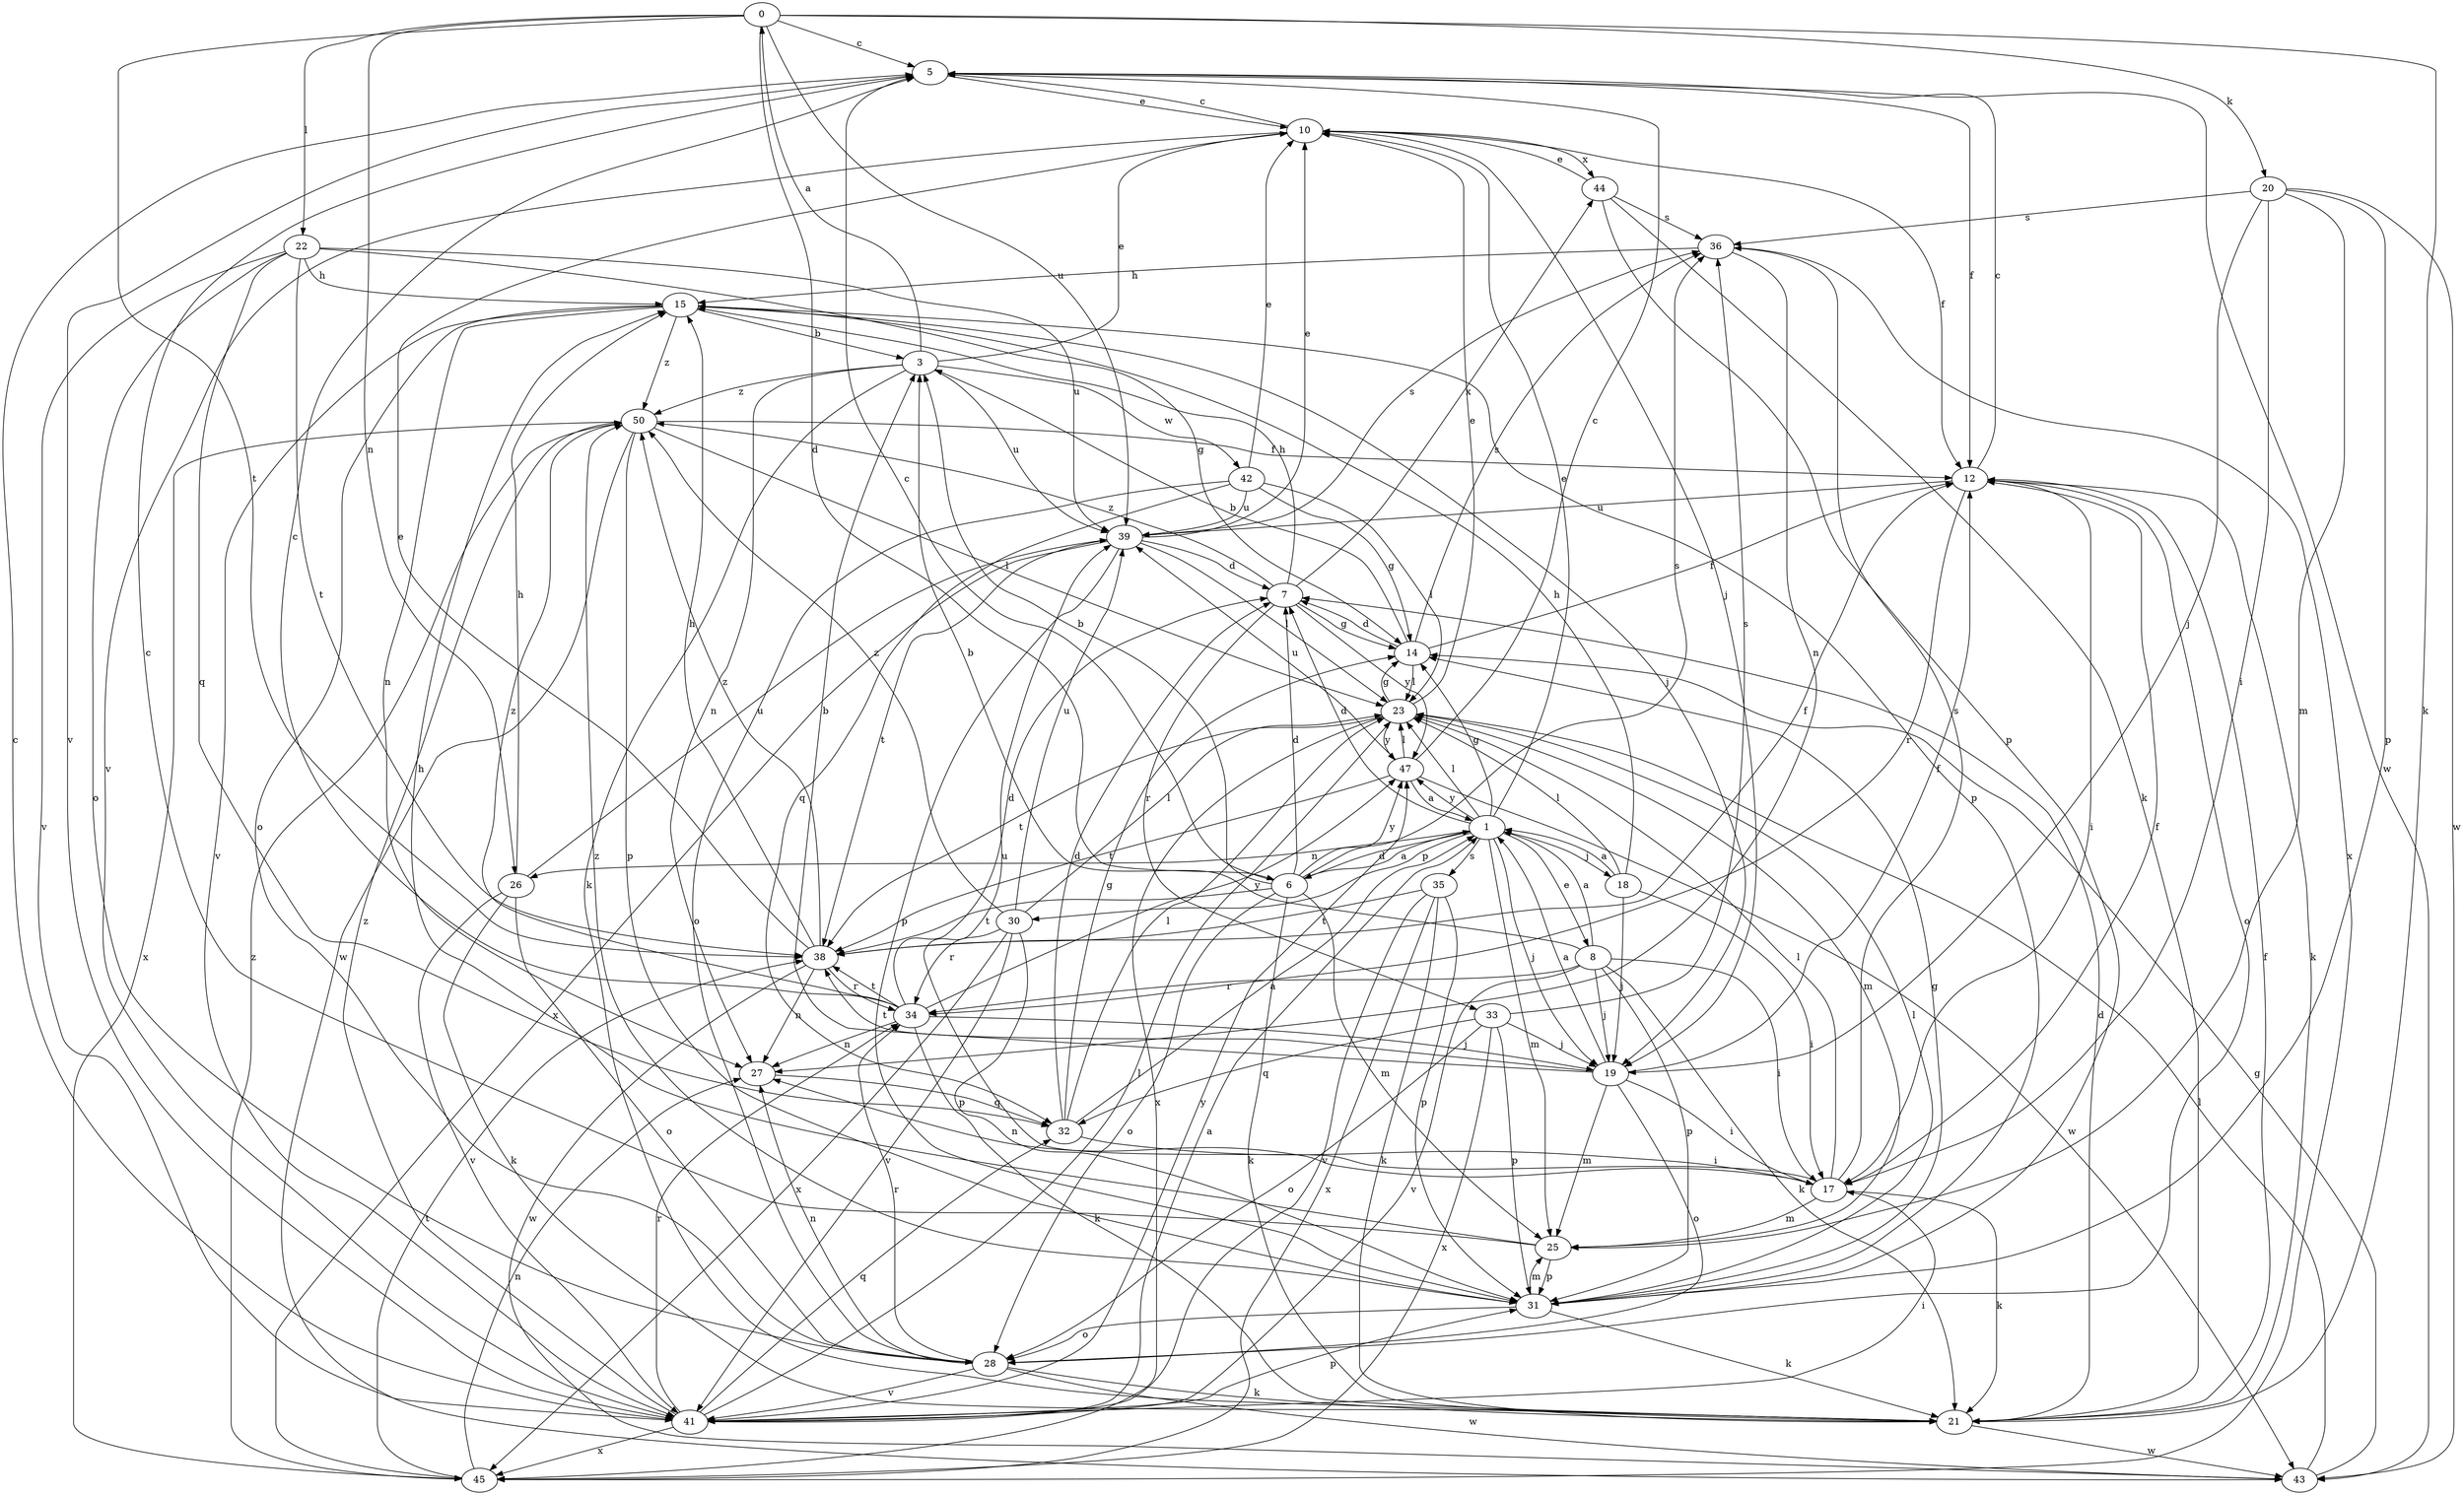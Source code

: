 strict digraph  {
0;
1;
3;
5;
6;
7;
8;
10;
12;
14;
15;
17;
18;
19;
20;
21;
22;
23;
25;
26;
27;
28;
30;
31;
32;
33;
34;
35;
36;
38;
39;
41;
42;
43;
44;
45;
47;
50;
0 -> 5  [label=c];
0 -> 6  [label=d];
0 -> 20  [label=k];
0 -> 21  [label=k];
0 -> 22  [label=l];
0 -> 26  [label=n];
0 -> 38  [label=t];
0 -> 39  [label=u];
1 -> 6  [label=d];
1 -> 7  [label=d];
1 -> 8  [label=e];
1 -> 10  [label=e];
1 -> 14  [label=g];
1 -> 18  [label=j];
1 -> 19  [label=j];
1 -> 23  [label=l];
1 -> 25  [label=m];
1 -> 26  [label=n];
1 -> 30  [label=p];
1 -> 35  [label=s];
1 -> 47  [label=y];
3 -> 0  [label=a];
3 -> 10  [label=e];
3 -> 21  [label=k];
3 -> 27  [label=n];
3 -> 39  [label=u];
3 -> 42  [label=w];
3 -> 50  [label=z];
5 -> 10  [label=e];
5 -> 12  [label=f];
5 -> 41  [label=v];
5 -> 43  [label=w];
6 -> 1  [label=a];
6 -> 3  [label=b];
6 -> 5  [label=c];
6 -> 7  [label=d];
6 -> 21  [label=k];
6 -> 25  [label=m];
6 -> 28  [label=o];
6 -> 36  [label=s];
6 -> 38  [label=t];
6 -> 47  [label=y];
7 -> 14  [label=g];
7 -> 15  [label=h];
7 -> 33  [label=r];
7 -> 44  [label=x];
7 -> 47  [label=y];
7 -> 50  [label=z];
8 -> 1  [label=a];
8 -> 3  [label=b];
8 -> 17  [label=i];
8 -> 19  [label=j];
8 -> 21  [label=k];
8 -> 31  [label=p];
8 -> 34  [label=r];
8 -> 41  [label=v];
10 -> 5  [label=c];
10 -> 12  [label=f];
10 -> 19  [label=j];
10 -> 41  [label=v];
10 -> 44  [label=x];
12 -> 5  [label=c];
12 -> 17  [label=i];
12 -> 21  [label=k];
12 -> 28  [label=o];
12 -> 34  [label=r];
12 -> 39  [label=u];
14 -> 3  [label=b];
14 -> 7  [label=d];
14 -> 12  [label=f];
14 -> 23  [label=l];
14 -> 36  [label=s];
15 -> 3  [label=b];
15 -> 19  [label=j];
15 -> 27  [label=n];
15 -> 28  [label=o];
15 -> 31  [label=p];
15 -> 41  [label=v];
15 -> 50  [label=z];
17 -> 12  [label=f];
17 -> 21  [label=k];
17 -> 23  [label=l];
17 -> 25  [label=m];
17 -> 27  [label=n];
17 -> 36  [label=s];
17 -> 39  [label=u];
18 -> 1  [label=a];
18 -> 15  [label=h];
18 -> 17  [label=i];
18 -> 19  [label=j];
18 -> 23  [label=l];
19 -> 1  [label=a];
19 -> 3  [label=b];
19 -> 12  [label=f];
19 -> 17  [label=i];
19 -> 25  [label=m];
19 -> 28  [label=o];
19 -> 38  [label=t];
20 -> 17  [label=i];
20 -> 19  [label=j];
20 -> 25  [label=m];
20 -> 31  [label=p];
20 -> 36  [label=s];
20 -> 43  [label=w];
21 -> 7  [label=d];
21 -> 12  [label=f];
21 -> 43  [label=w];
22 -> 14  [label=g];
22 -> 15  [label=h];
22 -> 28  [label=o];
22 -> 32  [label=q];
22 -> 38  [label=t];
22 -> 39  [label=u];
22 -> 41  [label=v];
23 -> 10  [label=e];
23 -> 14  [label=g];
23 -> 25  [label=m];
23 -> 38  [label=t];
23 -> 45  [label=x];
23 -> 47  [label=y];
25 -> 5  [label=c];
25 -> 15  [label=h];
25 -> 31  [label=p];
26 -> 15  [label=h];
26 -> 21  [label=k];
26 -> 28  [label=o];
26 -> 39  [label=u];
26 -> 41  [label=v];
27 -> 32  [label=q];
28 -> 21  [label=k];
28 -> 27  [label=n];
28 -> 34  [label=r];
28 -> 41  [label=v];
28 -> 43  [label=w];
30 -> 23  [label=l];
30 -> 31  [label=p];
30 -> 34  [label=r];
30 -> 39  [label=u];
30 -> 41  [label=v];
30 -> 45  [label=x];
30 -> 50  [label=z];
31 -> 14  [label=g];
31 -> 21  [label=k];
31 -> 23  [label=l];
31 -> 25  [label=m];
31 -> 28  [label=o];
31 -> 50  [label=z];
32 -> 1  [label=a];
32 -> 7  [label=d];
32 -> 14  [label=g];
32 -> 17  [label=i];
32 -> 23  [label=l];
33 -> 19  [label=j];
33 -> 28  [label=o];
33 -> 31  [label=p];
33 -> 32  [label=q];
33 -> 36  [label=s];
33 -> 45  [label=x];
34 -> 5  [label=c];
34 -> 7  [label=d];
34 -> 19  [label=j];
34 -> 21  [label=k];
34 -> 27  [label=n];
34 -> 38  [label=t];
34 -> 47  [label=y];
34 -> 50  [label=z];
35 -> 21  [label=k];
35 -> 31  [label=p];
35 -> 38  [label=t];
35 -> 41  [label=v];
35 -> 45  [label=x];
36 -> 15  [label=h];
36 -> 27  [label=n];
36 -> 45  [label=x];
38 -> 10  [label=e];
38 -> 12  [label=f];
38 -> 15  [label=h];
38 -> 27  [label=n];
38 -> 34  [label=r];
38 -> 43  [label=w];
38 -> 50  [label=z];
39 -> 7  [label=d];
39 -> 10  [label=e];
39 -> 23  [label=l];
39 -> 31  [label=p];
39 -> 36  [label=s];
39 -> 38  [label=t];
39 -> 45  [label=x];
41 -> 1  [label=a];
41 -> 5  [label=c];
41 -> 17  [label=i];
41 -> 23  [label=l];
41 -> 31  [label=p];
41 -> 32  [label=q];
41 -> 34  [label=r];
41 -> 45  [label=x];
41 -> 47  [label=y];
41 -> 50  [label=z];
42 -> 10  [label=e];
42 -> 14  [label=g];
42 -> 23  [label=l];
42 -> 28  [label=o];
42 -> 32  [label=q];
42 -> 39  [label=u];
43 -> 14  [label=g];
43 -> 23  [label=l];
44 -> 10  [label=e];
44 -> 21  [label=k];
44 -> 31  [label=p];
44 -> 36  [label=s];
45 -> 27  [label=n];
45 -> 38  [label=t];
45 -> 50  [label=z];
47 -> 1  [label=a];
47 -> 5  [label=c];
47 -> 23  [label=l];
47 -> 38  [label=t];
47 -> 39  [label=u];
47 -> 43  [label=w];
50 -> 12  [label=f];
50 -> 23  [label=l];
50 -> 31  [label=p];
50 -> 43  [label=w];
50 -> 45  [label=x];
}

